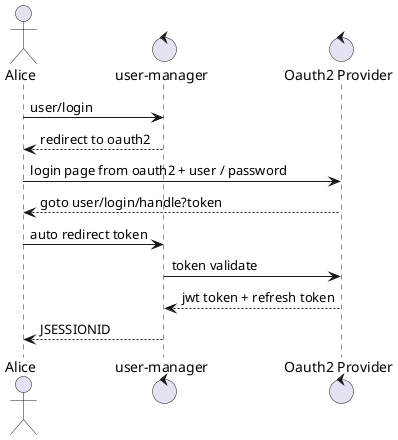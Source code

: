 @startuml
actor Alice
control "user-manager" as user
control "Oauth2 Provider" as oauth2

Alice -> user: user/login
user --> Alice: redirect to oauth2
Alice -> oauth2: login page from oauth2 + user / password
oauth2 --> Alice: goto user/login/handle?token
Alice -> user: auto redirect token
user -> oauth2: token validate
oauth2 --> user: jwt token + refresh token
user --> Alice: JSESSIONID

@enduml